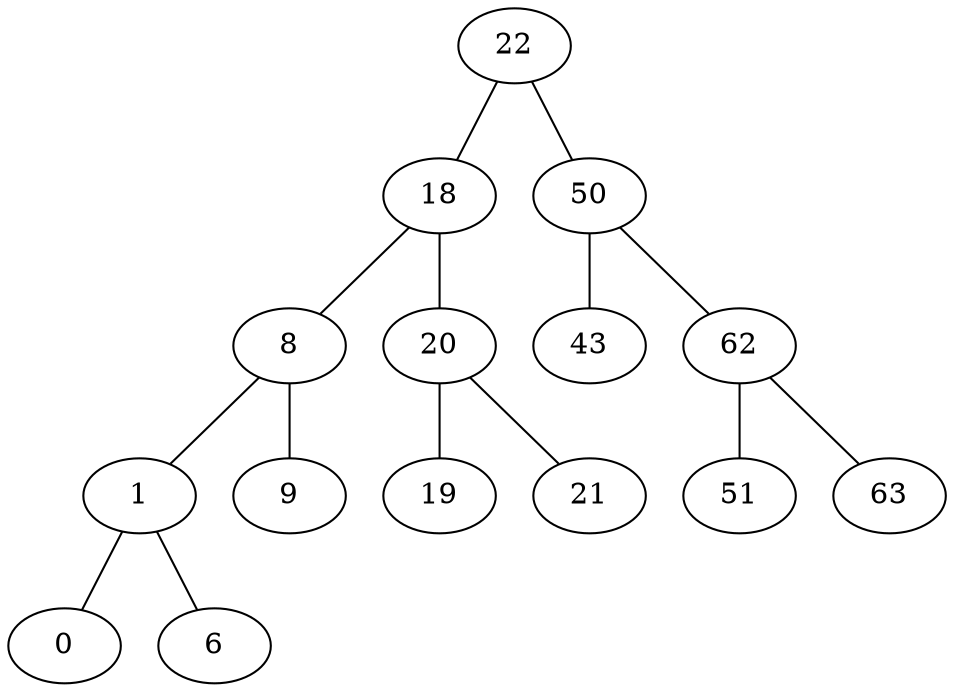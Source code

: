graph AVLTree {
  22 -- 18;
  18 -- 8;
  8 -- 1;
  1 -- 0;
  1 -- 6;
  8 -- 9;
  18 -- 20;
  20 -- 19;
  20 -- 21;
  22 -- 50;
  50 -- 43;
  50 -- 62;
  62 -- 51;
  62 -- 63;
}
